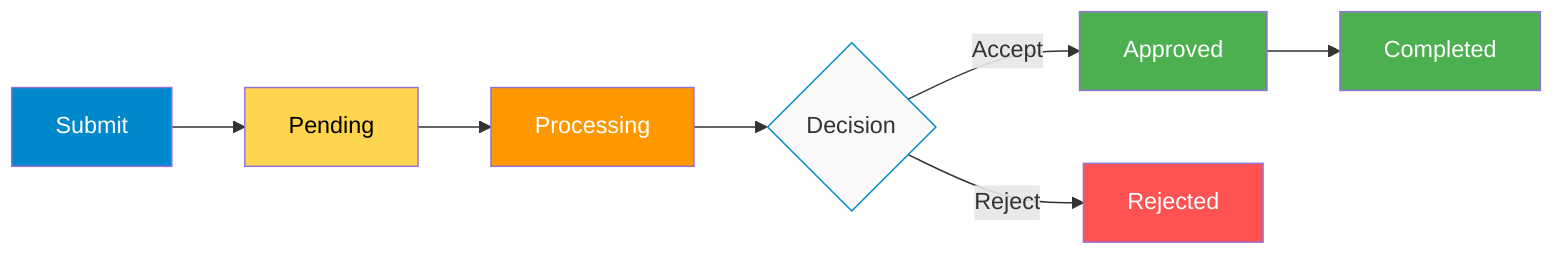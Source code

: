 graph LR
    A[Submit] --> B[Pending]
    B --> C[Processing]
    C --> D{Decision}
    D -- Accept --> E[Approved]
    D -- Reject --> F[Rejected]
    E --> G[Completed]

style A fill:#0088cc,color:#fff
style B fill:#ffd54f,color:#000
style C fill:#ff9800,color:#fff
style D fill:#f9f9f9,stroke:#0088cc
style E fill:#4CAF50,color:#fff
style F fill:#ff5252,color:#fff
style G fill:#4CAF50,color:#fff